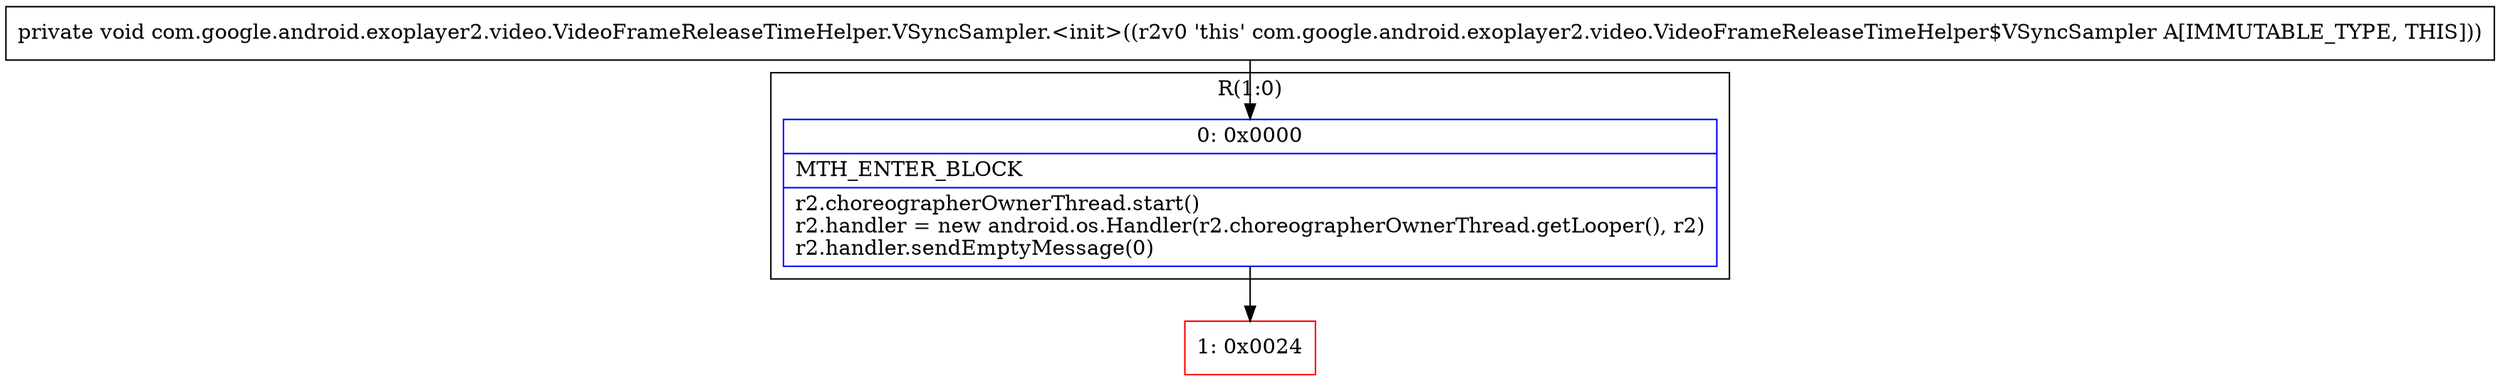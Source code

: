 digraph "CFG forcom.google.android.exoplayer2.video.VideoFrameReleaseTimeHelper.VSyncSampler.\<init\>()V" {
subgraph cluster_Region_1407297101 {
label = "R(1:0)";
node [shape=record,color=blue];
Node_0 [shape=record,label="{0\:\ 0x0000|MTH_ENTER_BLOCK\l|r2.choreographerOwnerThread.start()\lr2.handler = new android.os.Handler(r2.choreographerOwnerThread.getLooper(), r2)\lr2.handler.sendEmptyMessage(0)\l}"];
}
Node_1 [shape=record,color=red,label="{1\:\ 0x0024}"];
MethodNode[shape=record,label="{private void com.google.android.exoplayer2.video.VideoFrameReleaseTimeHelper.VSyncSampler.\<init\>((r2v0 'this' com.google.android.exoplayer2.video.VideoFrameReleaseTimeHelper$VSyncSampler A[IMMUTABLE_TYPE, THIS])) }"];
MethodNode -> Node_0;
Node_0 -> Node_1;
}

